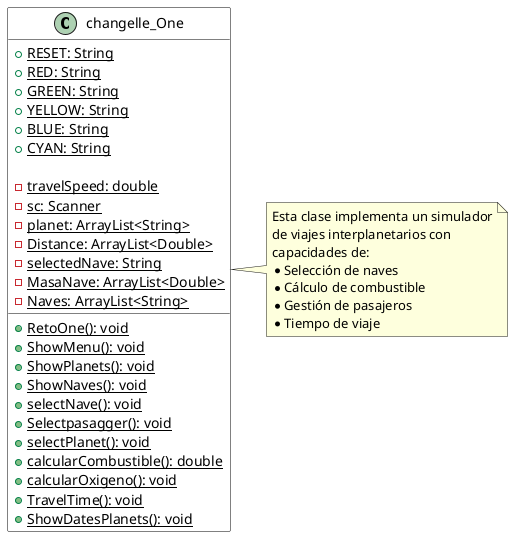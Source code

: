@startuml SpaceSimulator

' Estilo del diagrama
skinparam class {
    BackgroundColor White
    ArrowColor Black
    BorderColor Black
}

' Definición de la clase principal
class changelle_One {
    ' Constantes
    + {static} RESET: String
    + {static} RED: String
    + {static} GREEN: String
    + {static} YELLOW: String
    + {static} BLUE: String
    + {static} CYAN: String

    ' Atributos
    - {static} travelSpeed: double
    - {static} sc: Scanner
    - {static} planet: ArrayList<String>
    - {static} Distance: ArrayList<Double>
    - {static} selectedNave: String
    - {static} MasaNave: ArrayList<Double>
    - {static} Naves: ArrayList<String>

    ' Métodos
    + {static} RetoOne(): void
    + {static} ShowMenu(): void
    + {static} ShowPlanets(): void
    + {static} ShowNaves(): void
    + {static} selectNave(): void
    + {static} Selectpasagger(): void
    + {static} selectPlanet(): void
    + {static} calcularCombustible(): double
    + {static} calcularOxigeno(): void
    + {static} TravelTime(): void
    + {static} ShowDatesPlanets(): void
}

' Notas explicativas
note right of changelle_One
  Esta clase implementa un simulador
  de viajes interplanetarios con
  capacidades de:
  * Selección de naves
  * Cálculo de combustible
  * Gestión de pasajeros
  * Tiempo de viaje
end note

@enduml
